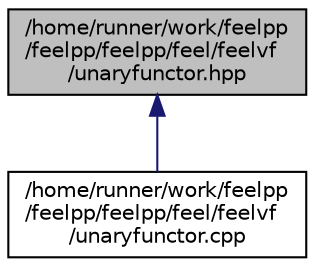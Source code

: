 digraph "/home/runner/work/feelpp/feelpp/feelpp/feel/feelvf/unaryfunctor.hpp"
{
 // LATEX_PDF_SIZE
  edge [fontname="Helvetica",fontsize="10",labelfontname="Helvetica",labelfontsize="10"];
  node [fontname="Helvetica",fontsize="10",shape=record];
  Node1 [label="/home/runner/work/feelpp\l/feelpp/feelpp/feel/feelvf\l/unaryfunctor.hpp",height=0.2,width=0.4,color="black", fillcolor="grey75", style="filled", fontcolor="black",tooltip=" "];
  Node1 -> Node2 [dir="back",color="midnightblue",fontsize="10",style="solid",fontname="Helvetica"];
  Node2 [label="/home/runner/work/feelpp\l/feelpp/feelpp/feel/feelvf\l/unaryfunctor.cpp",height=0.2,width=0.4,color="black", fillcolor="white", style="filled",URL="$unaryfunctor_8cpp.html",tooltip=" "];
}

